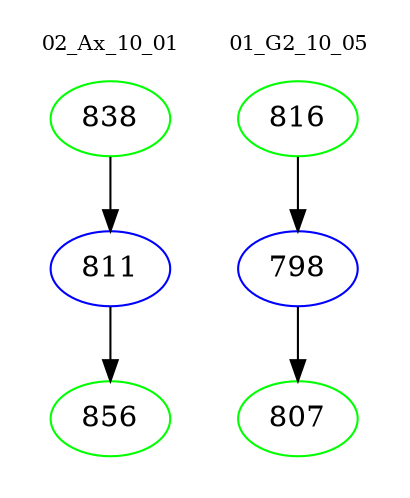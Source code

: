 digraph{
subgraph cluster_0 {
color = white
label = "02_Ax_10_01";
fontsize=10;
T0_838 [label="838", color="green"]
T0_838 -> T0_811 [color="black"]
T0_811 [label="811", color="blue"]
T0_811 -> T0_856 [color="black"]
T0_856 [label="856", color="green"]
}
subgraph cluster_1 {
color = white
label = "01_G2_10_05";
fontsize=10;
T1_816 [label="816", color="green"]
T1_816 -> T1_798 [color="black"]
T1_798 [label="798", color="blue"]
T1_798 -> T1_807 [color="black"]
T1_807 [label="807", color="green"]
}
}
